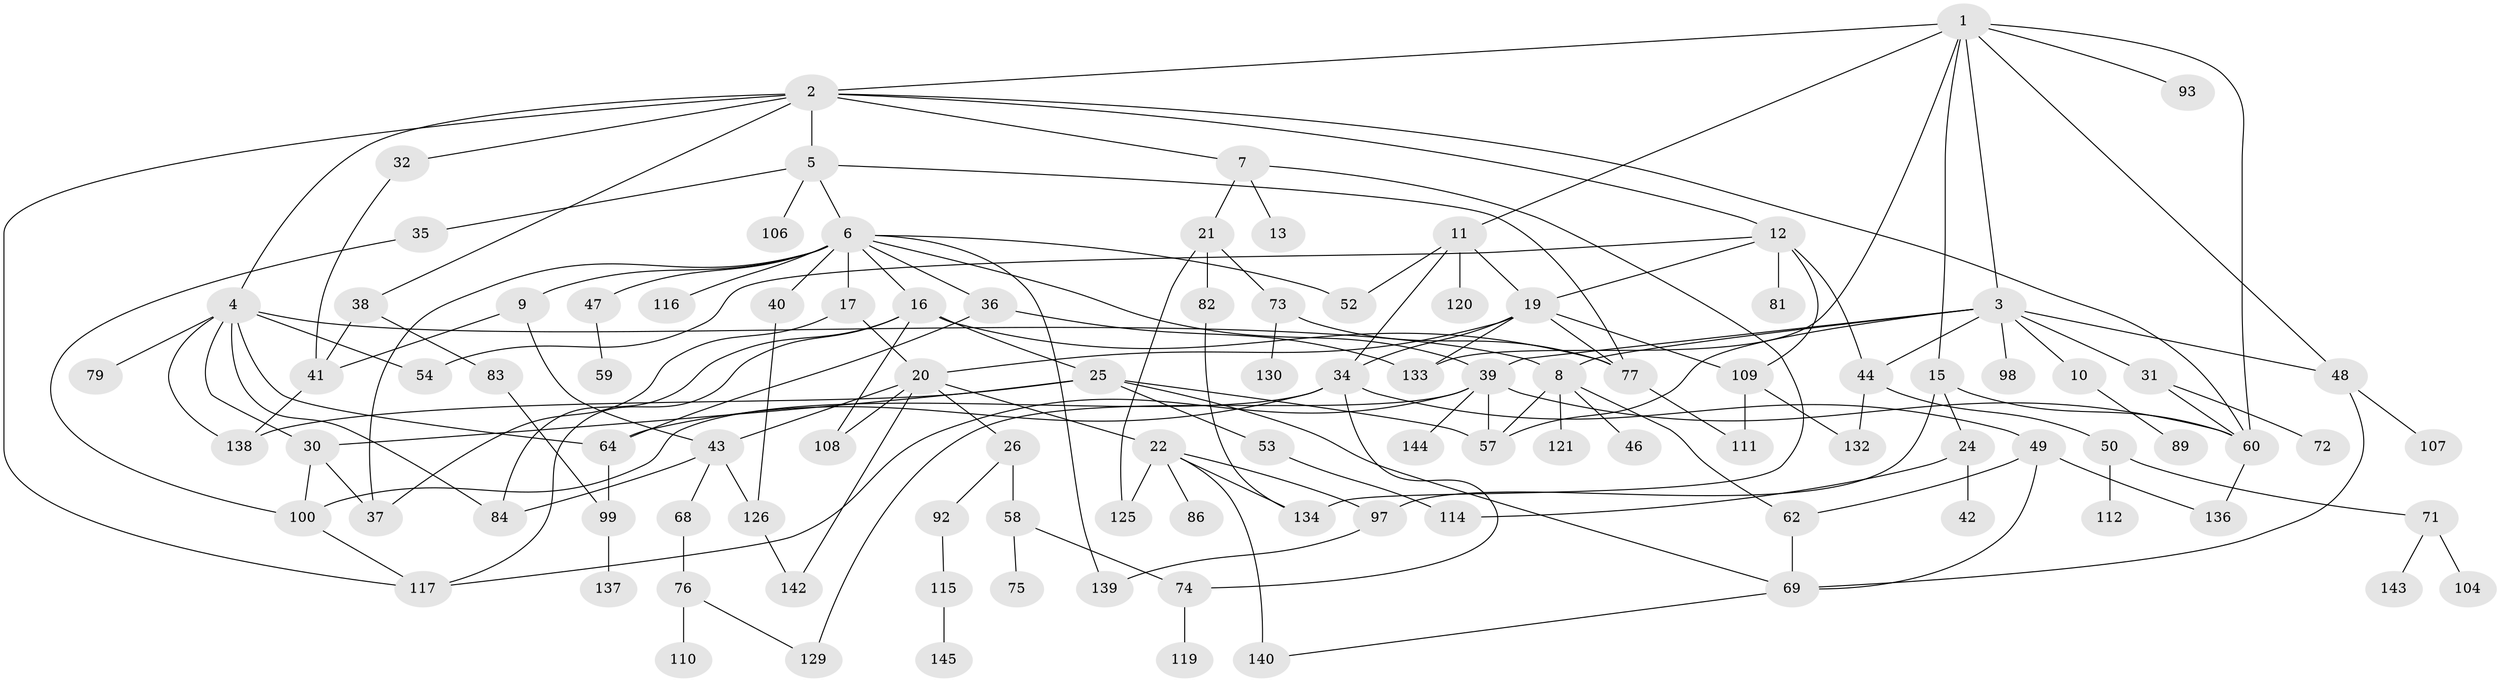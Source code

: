 // Generated by graph-tools (version 1.1) at 2025/51/02/27/25 19:51:37]
// undirected, 104 vertices, 162 edges
graph export_dot {
graph [start="1"]
  node [color=gray90,style=filled];
  1 [super="+51"];
  2 [super="+94"];
  3 [super="+28"];
  4 [super="+18"];
  5;
  6 [super="+56"];
  7 [super="+127"];
  8 [super="+102"];
  9;
  10;
  11;
  12 [super="+113"];
  13 [super="+14"];
  15 [super="+33"];
  16;
  17;
  19 [super="+88"];
  20 [super="+122"];
  21 [super="+23"];
  22 [super="+27"];
  24 [super="+45"];
  25 [super="+55"];
  26 [super="+29"];
  30 [super="+128"];
  31;
  32 [super="+101"];
  34 [super="+80"];
  35 [super="+96"];
  36;
  37 [super="+146"];
  38;
  39 [super="+66"];
  40 [super="+70"];
  41 [super="+87"];
  42 [super="+105"];
  43 [super="+147"];
  44 [super="+85"];
  46;
  47;
  48 [super="+63"];
  49 [super="+103"];
  50;
  52;
  53;
  54;
  57;
  58 [super="+61"];
  59;
  60 [super="+67"];
  62;
  64 [super="+65"];
  68;
  69 [super="+135"];
  71;
  72 [super="+78"];
  73;
  74;
  75 [super="+90"];
  76 [super="+95"];
  77 [super="+91"];
  79;
  81;
  82;
  83;
  84;
  86;
  89;
  92;
  93;
  97;
  98;
  99;
  100 [super="+123"];
  104;
  106;
  107;
  108 [super="+118"];
  109;
  110;
  111;
  112;
  114 [super="+124"];
  115;
  116;
  117;
  119;
  120 [super="+131"];
  121;
  125;
  126;
  129;
  130;
  132;
  133 [super="+141"];
  134;
  136;
  137;
  138;
  139;
  140;
  142;
  143;
  144;
  145;
  1 -- 2;
  1 -- 3;
  1 -- 11;
  1 -- 15;
  1 -- 93;
  1 -- 48;
  1 -- 60;
  1 -- 133;
  2 -- 4;
  2 -- 5;
  2 -- 7;
  2 -- 12;
  2 -- 32;
  2 -- 38;
  2 -- 60;
  2 -- 117;
  3 -- 8;
  3 -- 10;
  3 -- 31;
  3 -- 39;
  3 -- 98;
  3 -- 44;
  3 -- 48;
  3 -- 57;
  4 -- 30;
  4 -- 54;
  4 -- 84;
  4 -- 8;
  4 -- 138;
  4 -- 79;
  4 -- 64;
  5 -- 6;
  5 -- 35;
  5 -- 106;
  5 -- 77;
  6 -- 9;
  6 -- 16;
  6 -- 17;
  6 -- 36;
  6 -- 40;
  6 -- 47;
  6 -- 52;
  6 -- 116;
  6 -- 139;
  6 -- 37;
  6 -- 39;
  7 -- 13;
  7 -- 21;
  7 -- 134;
  8 -- 46;
  8 -- 62;
  8 -- 57;
  8 -- 121;
  9 -- 41;
  9 -- 43;
  10 -- 89;
  11 -- 19;
  11 -- 34;
  11 -- 120;
  11 -- 52;
  12 -- 44;
  12 -- 81;
  12 -- 19;
  12 -- 109;
  12 -- 54;
  15 -- 24;
  15 -- 97;
  15 -- 60;
  16 -- 25;
  16 -- 84;
  16 -- 117;
  16 -- 108;
  16 -- 77;
  17 -- 20;
  17 -- 37;
  19 -- 77;
  19 -- 109;
  19 -- 34;
  19 -- 20;
  19 -- 133;
  20 -- 22;
  20 -- 26;
  20 -- 108;
  20 -- 142;
  20 -- 43;
  21 -- 73;
  21 -- 125;
  21 -- 82;
  22 -- 140;
  22 -- 97;
  22 -- 125;
  22 -- 134;
  22 -- 86;
  24 -- 42;
  24 -- 114;
  25 -- 53;
  25 -- 57;
  25 -- 138;
  25 -- 69;
  25 -- 30;
  26 -- 58;
  26 -- 92;
  30 -- 37 [weight=2];
  30 -- 100;
  31 -- 72;
  31 -- 60;
  32 -- 41;
  34 -- 49;
  34 -- 74;
  34 -- 100;
  34 -- 64 [weight=2];
  35 -- 100;
  36 -- 64;
  36 -- 133;
  38 -- 83;
  38 -- 41;
  39 -- 144;
  39 -- 57;
  39 -- 129;
  39 -- 117;
  39 -- 60;
  40 -- 126;
  41 -- 138;
  43 -- 68;
  43 -- 84;
  43 -- 126;
  44 -- 50;
  44 -- 132;
  47 -- 59;
  48 -- 107;
  48 -- 69;
  49 -- 62;
  49 -- 136;
  49 -- 69;
  50 -- 71;
  50 -- 112;
  53 -- 114;
  58 -- 74;
  58 -- 75;
  60 -- 136;
  62 -- 69;
  64 -- 99;
  68 -- 76;
  69 -- 140;
  71 -- 104;
  71 -- 143;
  73 -- 130;
  73 -- 77;
  74 -- 119;
  76 -- 129;
  76 -- 110;
  77 -- 111;
  82 -- 134;
  83 -- 99;
  92 -- 115;
  97 -- 139;
  99 -- 137;
  100 -- 117;
  109 -- 111;
  109 -- 132;
  115 -- 145;
  126 -- 142;
}
